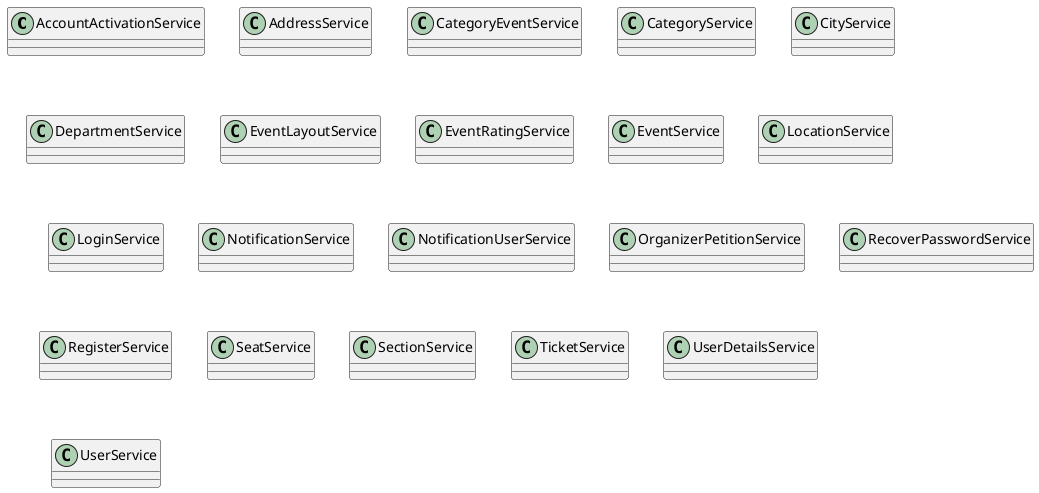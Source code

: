 @startuml Simple Service Class Diagram

class AccountActivationService {
}

class AddressService {
}

class CategoryEventService {
}

class CategoryService {
}

class CityService {
}

class DepartmentService {
}

class EventLayoutService {
}

class EventRatingService {
}

class EventService {
}

class LocationService {
}

class LoginService {
}

class NotificationService {
}

class NotificationUserService {
}

class OrganizerPetitionService {
}

class RecoverPasswordService {
}

class RegisterService {
}

class SeatService {
}

class SectionService {
}

class TicketService {
}

class UserDetailsService {
}

class UserService {
}

@enduml